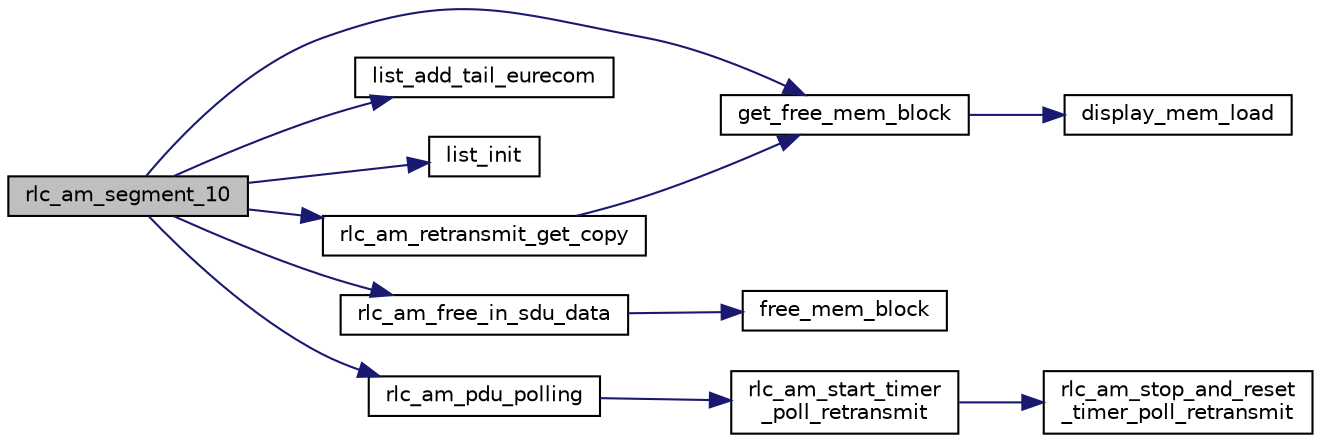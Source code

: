 digraph "rlc_am_segment_10"
{
 // LATEX_PDF_SIZE
  edge [fontname="Helvetica",fontsize="10",labelfontname="Helvetica",labelfontsize="10"];
  node [fontname="Helvetica",fontsize="10",shape=record];
  rankdir="LR";
  Node1 [label="rlc_am_segment_10",height=0.2,width=0.4,color="black", fillcolor="grey75", style="filled", fontcolor="black",tooltip="Segment a PDU with 10 bits sequence number, based on segmentation information given by MAC (size to t..."];
  Node1 -> Node2 [color="midnightblue",fontsize="10",style="solid",fontname="Helvetica"];
  Node2 [label="get_free_mem_block",height=0.2,width=0.4,color="black", fillcolor="white", style="filled",URL="$mem__block_8c.html#aa6649c5f31ce28f70a1a7352eb41de46",tooltip=" "];
  Node2 -> Node3 [color="midnightblue",fontsize="10",style="solid",fontname="Helvetica"];
  Node3 [label="display_mem_load",height=0.2,width=0.4,color="black", fillcolor="white", style="filled",URL="$mem__block_8c.html#aad2e600dac4df19ae63b1efe29405f59",tooltip=" "];
  Node1 -> Node4 [color="midnightblue",fontsize="10",style="solid",fontname="Helvetica"];
  Node4 [label="list_add_tail_eurecom",height=0.2,width=0.4,color="black", fillcolor="white", style="filled",URL="$list_8c.html#a601990ffdb533edd61c29c1473e8213c",tooltip=" "];
  Node1 -> Node5 [color="midnightblue",fontsize="10",style="solid",fontname="Helvetica"];
  Node5 [label="list_init",height=0.2,width=0.4,color="black", fillcolor="white", style="filled",URL="$list_8c.html#a896782f4f794d085242b80e09bbc91dd",tooltip=" "];
  Node1 -> Node6 [color="midnightblue",fontsize="10",style="solid",fontname="Helvetica"];
  Node6 [label="rlc_am_free_in_sdu_data",height=0.2,width=0.4,color="black", fillcolor="white", style="filled",URL="$group__em.html#gae3a73e24e03b3ae7717d736ced81be87",tooltip="Free a higher layer SDU data part, the SDU is stored in input_sdus[] buffer."];
  Node6 -> Node7 [color="midnightblue",fontsize="10",style="solid",fontname="Helvetica"];
  Node7 [label="free_mem_block",height=0.2,width=0.4,color="black", fillcolor="white", style="filled",URL="$mem__block_8c.html#a3465e37844438c1cc552c197a2cfbbfd",tooltip=" "];
  Node1 -> Node8 [color="midnightblue",fontsize="10",style="solid",fontname="Helvetica"];
  Node8 [label="rlc_am_pdu_polling",height=0.2,width=0.4,color="black", fillcolor="white", style="filled",URL="$group__em.html#ga85bd4cf954a799269aa1a02d7770a5da",tooltip="Set or not the poll bit in the PDU header depending on RLC AM protocol variables."];
  Node8 -> Node9 [color="midnightblue",fontsize="10",style="solid",fontname="Helvetica"];
  Node9 [label="rlc_am_start_timer\l_poll_retransmit",height=0.2,width=0.4,color="black", fillcolor="white", style="filled",URL="$group__em.html#ga9f5c662a4fbee6f15ec226ad5fc5eda3",tooltip="Re-arm (based on RLC AM config parameter) and start timer Poll-retransmit."];
  Node9 -> Node10 [color="midnightblue",fontsize="10",style="solid",fontname="Helvetica"];
  Node10 [label="rlc_am_stop_and_reset\l_timer_poll_retransmit",height=0.2,width=0.4,color="black", fillcolor="white", style="filled",URL="$group__em.html#gaa631169dec88662bc9bf7e7dd295f0ec",tooltip="Stop and reset the timer Poll-retransmit."];
  Node1 -> Node11 [color="midnightblue",fontsize="10",style="solid",fontname="Helvetica"];
  Node11 [label="rlc_am_retransmit_get_copy",height=0.2,width=0.4,color="black", fillcolor="white", style="filled",URL="$group__em.html#gafe9a50aea696b350ef98af05c96b195f",tooltip="The RLC AM PDU which have the sequence number snP is marked ACKed."];
  Node11 -> Node2 [color="midnightblue",fontsize="10",style="solid",fontname="Helvetica"];
}
